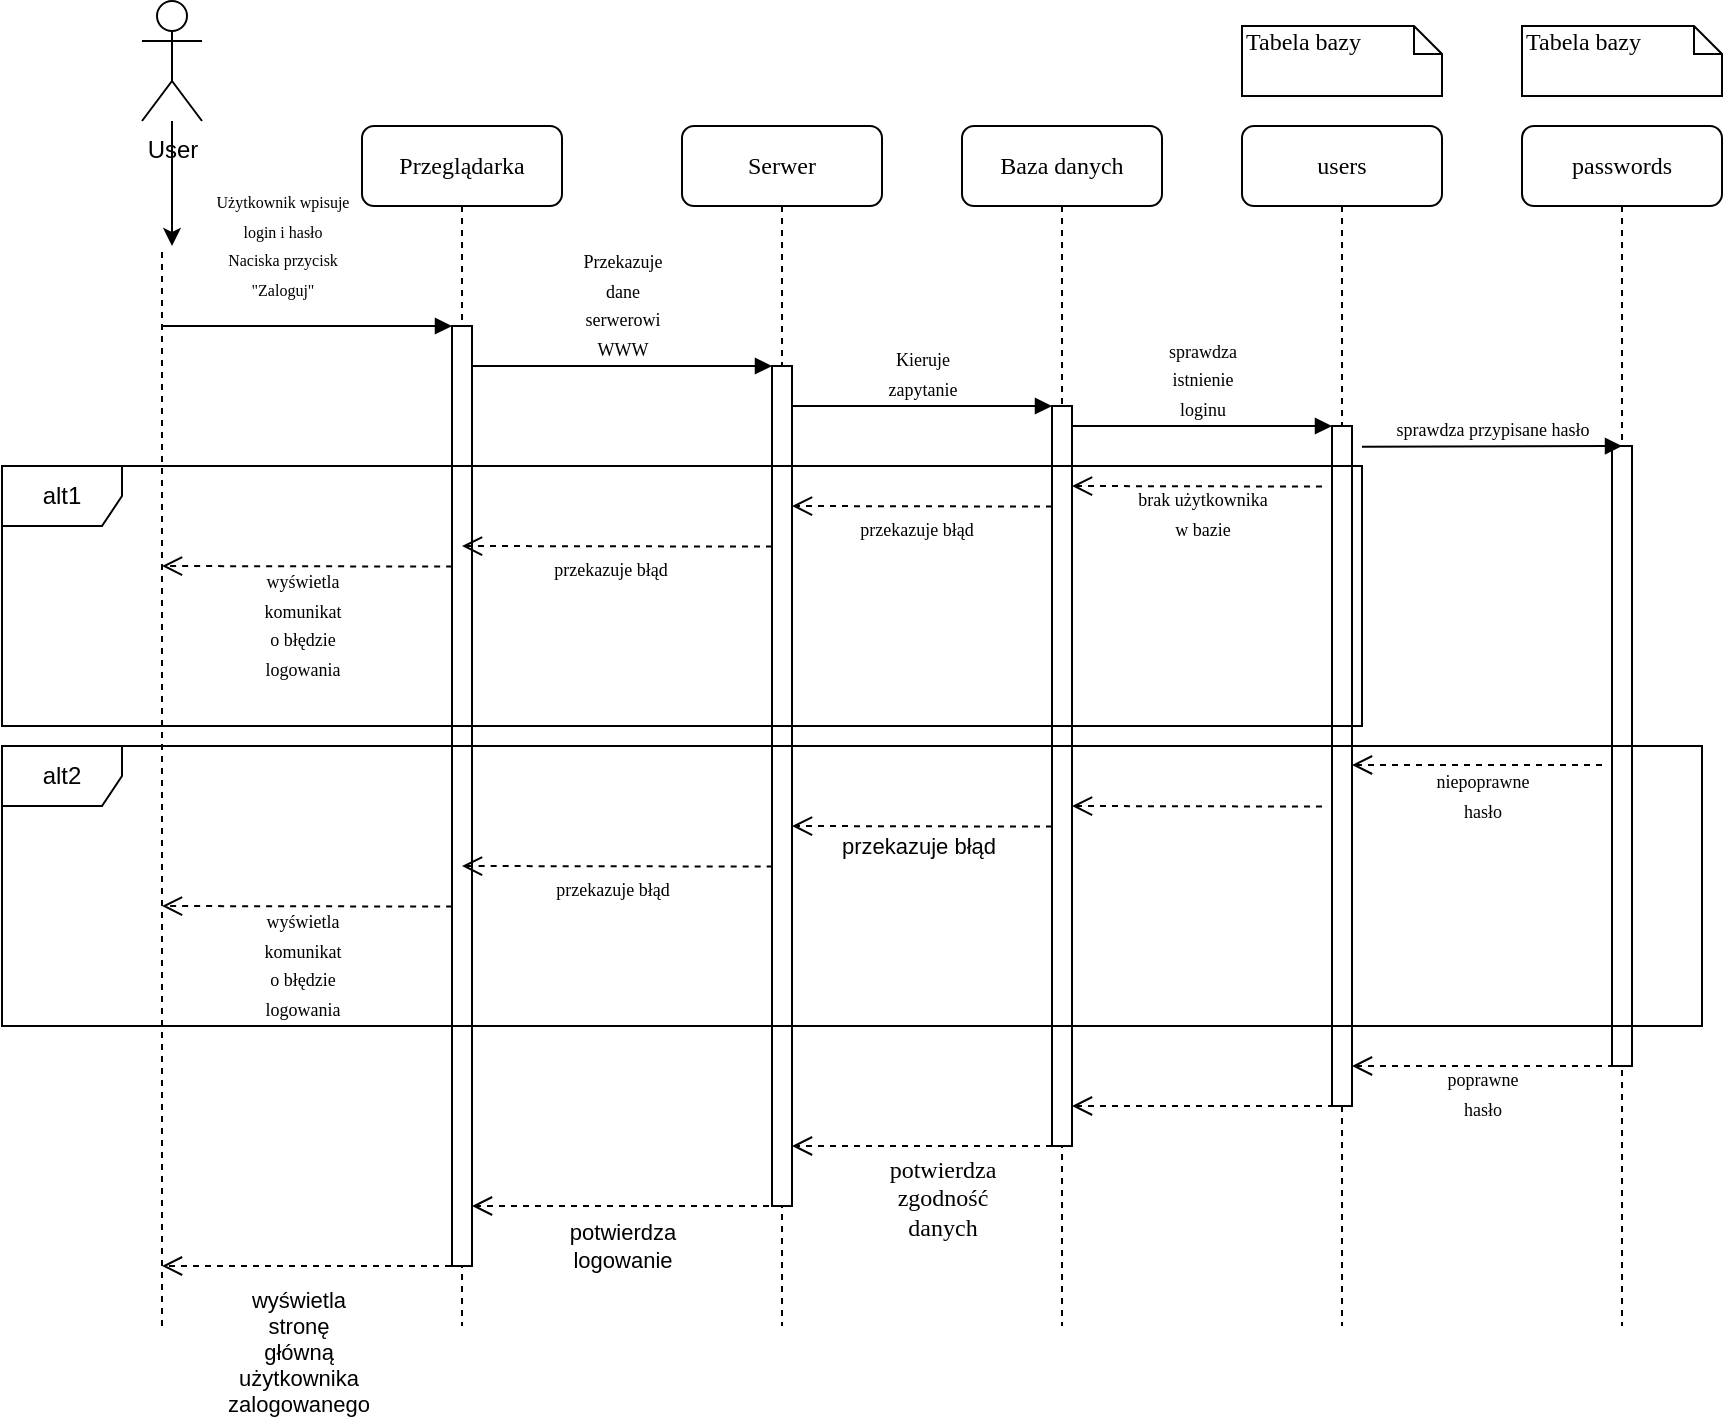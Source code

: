 <mxfile version="14.4.8" type="device"><diagram name="Page-1" id="13e1069c-82ec-6db2-03f1-153e76fe0fe0"><mxGraphModel dx="1038" dy="580" grid="1" gridSize="10" guides="1" tooltips="1" connect="1" arrows="1" fold="1" page="1" pageScale="1" pageWidth="1100" pageHeight="850" background="#ffffff" math="0" shadow="0"><root><mxCell id="0"/><mxCell id="1" parent="0"/><mxCell id="7baba1c4bc27f4b0-2" value="Przeglądarka" style="shape=umlLifeline;perimeter=lifelinePerimeter;whiteSpace=wrap;html=1;container=1;collapsible=0;recursiveResize=0;outlineConnect=0;rounded=1;shadow=0;comic=0;labelBackgroundColor=none;strokeWidth=1;fontFamily=Verdana;fontSize=12;align=center;" parent="1" vertex="1"><mxGeometry x="240" y="80" width="100" height="600" as="geometry"/></mxCell><mxCell id="7baba1c4bc27f4b0-10" value="" style="html=1;points=[];perimeter=orthogonalPerimeter;rounded=0;shadow=0;comic=0;labelBackgroundColor=none;strokeWidth=1;fontFamily=Verdana;fontSize=12;align=center;" parent="7baba1c4bc27f4b0-2" vertex="1"><mxGeometry x="45" y="100" width="10" height="470" as="geometry"/></mxCell><mxCell id="7baba1c4bc27f4b0-3" value="Serwer" style="shape=umlLifeline;perimeter=lifelinePerimeter;whiteSpace=wrap;html=1;container=1;collapsible=0;recursiveResize=0;outlineConnect=0;rounded=1;shadow=0;comic=0;labelBackgroundColor=none;strokeWidth=1;fontFamily=Verdana;fontSize=12;align=center;" parent="1" vertex="1"><mxGeometry x="400" y="80" width="100" height="600" as="geometry"/></mxCell><mxCell id="1DXQoVr-y2F1LFDIfK7H-14" value="" style="html=1;points=[];perimeter=orthogonalPerimeter;rounded=0;shadow=0;comic=0;labelBackgroundColor=none;strokeWidth=1;fontFamily=Verdana;fontSize=12;align=center;" vertex="1" parent="7baba1c4bc27f4b0-3"><mxGeometry x="45" y="120" width="10" height="420" as="geometry"/></mxCell><mxCell id="7baba1c4bc27f4b0-4" value="Baza danych" style="shape=umlLifeline;perimeter=lifelinePerimeter;whiteSpace=wrap;html=1;container=1;collapsible=0;recursiveResize=0;outlineConnect=0;rounded=1;shadow=0;comic=0;labelBackgroundColor=none;strokeWidth=1;fontFamily=Verdana;fontSize=12;align=center;" parent="1" vertex="1"><mxGeometry x="540" y="80" width="100" height="600" as="geometry"/></mxCell><mxCell id="7baba1c4bc27f4b0-5" value="users" style="shape=umlLifeline;perimeter=lifelinePerimeter;whiteSpace=wrap;html=1;container=1;collapsible=0;recursiveResize=0;outlineConnect=0;rounded=1;shadow=0;comic=0;labelBackgroundColor=none;strokeWidth=1;fontFamily=Verdana;fontSize=12;align=center;" parent="1" vertex="1"><mxGeometry x="680" y="80" width="100" height="600" as="geometry"/></mxCell><mxCell id="7baba1c4bc27f4b0-6" value="passwords" style="shape=umlLifeline;perimeter=lifelinePerimeter;whiteSpace=wrap;html=1;container=1;collapsible=0;recursiveResize=0;outlineConnect=0;rounded=1;shadow=0;comic=0;labelBackgroundColor=none;strokeWidth=1;fontFamily=Verdana;fontSize=12;align=center;" parent="1" vertex="1"><mxGeometry x="820" y="80" width="100" height="600" as="geometry"/></mxCell><mxCell id="1DXQoVr-y2F1LFDIfK7H-21" value="" style="html=1;points=[];perimeter=orthogonalPerimeter;rounded=0;shadow=0;comic=0;labelBackgroundColor=none;strokeWidth=1;fontFamily=Verdana;fontSize=12;align=center;" vertex="1" parent="7baba1c4bc27f4b0-6"><mxGeometry x="45" y="160" width="10" height="310" as="geometry"/></mxCell><mxCell id="7baba1c4bc27f4b0-16" value="" style="html=1;points=[];perimeter=orthogonalPerimeter;rounded=0;shadow=0;comic=0;labelBackgroundColor=none;strokeWidth=1;fontFamily=Verdana;fontSize=12;align=center;" parent="1" vertex="1"><mxGeometry x="585" y="220" width="10" height="370" as="geometry"/></mxCell><mxCell id="7baba1c4bc27f4b0-17" value="&lt;font style=&quot;font-size: 9px&quot;&gt;Kieruje&lt;br&gt;zapytanie&lt;br&gt;&lt;/font&gt;" style="html=1;verticalAlign=bottom;endArrow=block;labelBackgroundColor=none;fontFamily=Verdana;fontSize=12;edgeStyle=elbowEdgeStyle;elbow=vertical;" parent="1" target="7baba1c4bc27f4b0-16" edge="1"><mxGeometry relative="1" as="geometry"><mxPoint x="455" y="220" as="sourcePoint"/><Array as="points"><mxPoint x="460" y="220"/></Array></mxGeometry></mxCell><mxCell id="7baba1c4bc27f4b0-19" value="" style="html=1;points=[];perimeter=orthogonalPerimeter;rounded=0;shadow=0;comic=0;labelBackgroundColor=none;strokeWidth=1;fontFamily=Verdana;fontSize=12;align=center;" parent="1" vertex="1"><mxGeometry x="725" y="230" width="10" height="340" as="geometry"/></mxCell><mxCell id="7baba1c4bc27f4b0-20" value="&lt;font style=&quot;font-size: 9px&quot;&gt;sprawdza&lt;br&gt;istnienie&lt;br&gt;loginu&lt;/font&gt;" style="html=1;verticalAlign=bottom;endArrow=block;entryX=0;entryY=0;labelBackgroundColor=none;fontFamily=Verdana;fontSize=12;edgeStyle=elbowEdgeStyle;elbow=vertical;" parent="1" source="7baba1c4bc27f4b0-16" target="7baba1c4bc27f4b0-19" edge="1"><mxGeometry relative="1" as="geometry"><mxPoint x="650" y="230" as="sourcePoint"/></mxGeometry></mxCell><mxCell id="7baba1c4bc27f4b0-21" value="" style="html=1;verticalAlign=bottom;endArrow=open;dashed=1;endSize=8;labelBackgroundColor=none;fontFamily=Verdana;fontSize=12;edgeStyle=elbowEdgeStyle;elbow=vertical;" parent="1" target="7baba1c4bc27f4b0-16" edge="1"><mxGeometry x="-0.07" y="20" relative="1" as="geometry"><mxPoint x="600" y="360" as="targetPoint"/><Array as="points"><mxPoint x="700" y="570"/><mxPoint x="640" y="560"/><mxPoint x="660" y="510"/><mxPoint x="690" y="400"/><mxPoint x="700" y="390"/><mxPoint x="660" y="360"/></Array><mxPoint x="726" y="570" as="sourcePoint"/><mxPoint as="offset"/></mxGeometry></mxCell><mxCell id="7baba1c4bc27f4b0-11" value="&lt;font style=&quot;font-size: 8px&quot;&gt;Użytkownik wpisuje&lt;br&gt;login i hasło&lt;br&gt;Naciska przycisk &lt;br&gt;&quot;Zaloguj&quot;&lt;/font&gt;" style="html=1;verticalAlign=bottom;endArrow=block;entryX=0;entryY=0;labelBackgroundColor=none;fontFamily=Verdana;fontSize=12;edgeStyle=elbowEdgeStyle;elbow=vertical;" parent="1" target="7baba1c4bc27f4b0-10" edge="1"><mxGeometry x="-0.172" y="10" relative="1" as="geometry"><mxPoint x="140" y="180" as="sourcePoint"/><mxPoint as="offset"/></mxGeometry></mxCell><mxCell id="7baba1c4bc27f4b0-14" value="&lt;font style=&quot;font-size: 9px&quot;&gt;Przekazuje&lt;br&gt;dane&lt;br&gt;serwerowi&lt;br&gt;WWW&lt;/font&gt;" style="html=1;verticalAlign=bottom;endArrow=block;entryX=0;entryY=0;labelBackgroundColor=none;fontFamily=Verdana;fontSize=12;edgeStyle=elbowEdgeStyle;elbow=vertical;" parent="1" source="7baba1c4bc27f4b0-10" edge="1"><mxGeometry relative="1" as="geometry"><mxPoint x="370" y="200" as="sourcePoint"/><mxPoint x="445" y="200.0" as="targetPoint"/></mxGeometry></mxCell><mxCell id="7baba1c4bc27f4b0-44" value="Tabela bazy" style="shape=note;whiteSpace=wrap;html=1;size=14;verticalAlign=top;align=left;spacingTop=-6;rounded=0;shadow=0;comic=0;labelBackgroundColor=none;strokeWidth=1;fontFamily=Verdana;fontSize=12" parent="1" vertex="1"><mxGeometry x="680" y="30" width="100" height="35" as="geometry"/></mxCell><mxCell id="7baba1c4bc27f4b0-45" value="Tabela bazy" style="shape=note;whiteSpace=wrap;html=1;size=14;verticalAlign=top;align=left;spacingTop=-6;rounded=0;shadow=0;comic=0;labelBackgroundColor=none;strokeWidth=1;fontFamily=Verdana;fontSize=12" parent="1" vertex="1"><mxGeometry x="820" y="30" width="100" height="35" as="geometry"/></mxCell><mxCell id="1DXQoVr-y2F1LFDIfK7H-8" value="" style="edgeStyle=orthogonalEdgeStyle;rounded=0;orthogonalLoop=1;jettySize=auto;html=1;" edge="1" parent="1" source="1DXQoVr-y2F1LFDIfK7H-5"><mxGeometry relative="1" as="geometry"><mxPoint x="145" y="140" as="targetPoint"/></mxGeometry></mxCell><object label="User&lt;br&gt;" id="1DXQoVr-y2F1LFDIfK7H-5"><mxCell style="shape=umlActor;verticalLabelPosition=bottom;verticalAlign=top;html=1;" vertex="1" parent="1"><mxGeometry x="130" y="17.5" width="30" height="60" as="geometry"/></mxCell></object><mxCell id="1DXQoVr-y2F1LFDIfK7H-11" value="" style="endArrow=none;dashed=1;html=1;" edge="1" parent="1"><mxGeometry width="50" height="50" relative="1" as="geometry"><mxPoint x="140" y="680" as="sourcePoint"/><mxPoint x="140" y="140" as="targetPoint"/><Array as="points"><mxPoint x="140" y="180"/></Array></mxGeometry></mxCell><mxCell id="1DXQoVr-y2F1LFDIfK7H-15" value="&lt;font style=&quot;font-size: 9px&quot;&gt;sprawdza przypisane hasło&lt;/font&gt;" style="html=1;verticalAlign=bottom;endArrow=block;entryX=0;entryY=0;labelBackgroundColor=none;fontFamily=Verdana;fontSize=12;edgeStyle=elbowEdgeStyle;elbow=vertical;" edge="1" parent="1"><mxGeometry relative="1" as="geometry"><mxPoint x="740" y="240.333" as="sourcePoint"/><mxPoint x="870" y="240.0" as="targetPoint"/></mxGeometry></mxCell><mxCell id="1DXQoVr-y2F1LFDIfK7H-19" value="potwierdza&lt;br&gt;zgodność&lt;br&gt;danych" style="html=1;verticalAlign=bottom;endArrow=open;dashed=1;endSize=8;labelBackgroundColor=none;fontFamily=Verdana;fontSize=12;edgeStyle=elbowEdgeStyle;elbow=vertical;" edge="1" parent="1" target="1DXQoVr-y2F1LFDIfK7H-14"><mxGeometry x="-0.154" y="50" relative="1" as="geometry"><mxPoint x="460" y="590" as="targetPoint"/><Array as="points"><mxPoint x="520" y="590"/><mxPoint x="560" y="580"/><mxPoint x="520" y="520"/><mxPoint x="530" y="440"/><mxPoint x="570" y="430"/><mxPoint x="525" y="400"/><mxPoint x="525" y="350"/></Array><mxPoint x="585" y="590" as="sourcePoint"/><mxPoint as="offset"/></mxGeometry></mxCell><mxCell id="1DXQoVr-y2F1LFDIfK7H-20" value="" style="html=1;verticalAlign=bottom;endArrow=open;dashed=1;endSize=8;labelBackgroundColor=none;fontFamily=Verdana;fontSize=12;edgeStyle=elbowEdgeStyle;elbow=vertical;" edge="1" parent="1" source="7baba1c4bc27f4b0-3" target="7baba1c4bc27f4b0-10"><mxGeometry x="0.029" y="30" relative="1" as="geometry"><mxPoint x="299.997" y="425" as="targetPoint"/><Array as="points"><mxPoint x="360" y="620"/><mxPoint x="390" y="540"/><mxPoint x="380" y="450"/><mxPoint x="410" y="400"/><mxPoint x="350" y="420"/><mxPoint x="420" y="405"/><mxPoint x="375.33" y="425"/></Array><mxPoint x="435.33" y="425" as="sourcePoint"/><mxPoint as="offset"/></mxGeometry></mxCell><mxCell id="1DXQoVr-y2F1LFDIfK7H-45" value="potwierdza&lt;br&gt;logowanie" style="edgeLabel;html=1;align=center;verticalAlign=middle;resizable=0;points=[];" vertex="1" connectable="0" parent="1DXQoVr-y2F1LFDIfK7H-20"><mxGeometry x="-0.064" y="3" relative="1" as="geometry"><mxPoint x="-7.5" y="17" as="offset"/></mxGeometry></mxCell><mxCell id="1DXQoVr-y2F1LFDIfK7H-25" value="&lt;font style=&quot;font-size: 9px&quot;&gt;brak użytkownika&lt;br&gt;w bazie&lt;br&gt;&lt;/font&gt;" style="html=1;verticalAlign=bottom;endArrow=open;dashed=1;endSize=8;labelBackgroundColor=none;fontFamily=Verdana;fontSize=12;edgeStyle=elbowEdgeStyle;elbow=vertical;" edge="1" parent="1"><mxGeometry x="-0.038" y="30" relative="1" as="geometry"><mxPoint x="595" y="260" as="targetPoint"/><Array as="points"><mxPoint x="690" y="260"/><mxPoint x="690" y="250.0"/><mxPoint x="690" y="260"/><mxPoint x="690" y="220"/><mxPoint x="650" y="260"/></Array><mxPoint x="720" y="260.29" as="sourcePoint"/><mxPoint as="offset"/></mxGeometry></mxCell><mxCell id="1DXQoVr-y2F1LFDIfK7H-26" value="&lt;font style=&quot;font-size: 9px&quot;&gt;przekazuje błąd&lt;br&gt;&lt;/font&gt;" style="html=1;verticalAlign=bottom;endArrow=open;dashed=1;endSize=8;labelBackgroundColor=none;fontFamily=Verdana;fontSize=12;edgeStyle=elbowEdgeStyle;elbow=vertical;" edge="1" parent="1" target="1DXQoVr-y2F1LFDIfK7H-14"><mxGeometry x="0.042" y="20" relative="1" as="geometry"><mxPoint x="460" y="270" as="targetPoint"/><Array as="points"><mxPoint x="555" y="270"/><mxPoint x="555" y="260"/><mxPoint x="555" y="270"/><mxPoint x="555" y="230"/><mxPoint x="515" y="270"/></Array><mxPoint x="585" y="270.29" as="sourcePoint"/><mxPoint as="offset"/></mxGeometry></mxCell><mxCell id="1DXQoVr-y2F1LFDIfK7H-27" value="&lt;font style=&quot;font-size: 9px&quot;&gt;przekazuje błąd&lt;br&gt;&lt;/font&gt;" style="html=1;verticalAlign=bottom;endArrow=open;dashed=1;endSize=8;labelBackgroundColor=none;fontFamily=Verdana;fontSize=12;edgeStyle=elbowEdgeStyle;elbow=vertical;" edge="1" parent="1" target="7baba1c4bc27f4b0-2"><mxGeometry x="0.042" y="20" relative="1" as="geometry"><mxPoint x="415" y="170" as="targetPoint"/><Array as="points"><mxPoint x="415" y="290"/><mxPoint x="415" y="280"/><mxPoint x="415" y="290"/><mxPoint x="415" y="250"/><mxPoint x="375" y="290"/></Array><mxPoint x="445" y="290.29" as="sourcePoint"/><mxPoint as="offset"/></mxGeometry></mxCell><mxCell id="1DXQoVr-y2F1LFDIfK7H-28" value="&lt;font style=&quot;font-size: 9px&quot;&gt;wyświetla&lt;br&gt;komunikat&lt;br&gt;o błędzie&lt;br&gt;logowania&lt;br&gt;&lt;/font&gt;" style="html=1;verticalAlign=bottom;endArrow=open;dashed=1;endSize=8;labelBackgroundColor=none;fontFamily=Verdana;fontSize=12;edgeStyle=elbowEdgeStyle;elbow=vertical;" edge="1" parent="1"><mxGeometry x="0.037" y="60" relative="1" as="geometry"><mxPoint x="140" y="300" as="targetPoint"/><Array as="points"><mxPoint x="255.07" y="300"/><mxPoint x="255.07" y="290"/><mxPoint x="255.07" y="300"/><mxPoint x="255.07" y="260"/><mxPoint x="215.07" y="300"/></Array><mxPoint x="285.07" y="300.29" as="sourcePoint"/><mxPoint as="offset"/></mxGeometry></mxCell><mxCell id="1DXQoVr-y2F1LFDIfK7H-29" value="&lt;font style=&quot;font-size: 9px&quot;&gt;niepoprawne&lt;br&gt;hasło&lt;br&gt;&lt;/font&gt;" style="html=1;verticalAlign=bottom;endArrow=open;dashed=1;endSize=8;labelBackgroundColor=none;fontFamily=Verdana;fontSize=12;edgeStyle=elbowEdgeStyle;elbow=vertical;" edge="1" parent="1"><mxGeometry x="-0.04" y="31" relative="1" as="geometry"><mxPoint x="735" y="399.5" as="targetPoint"/><Array as="points"><mxPoint x="830" y="399.5"/><mxPoint x="830" y="389.5"/><mxPoint x="830" y="399.5"/><mxPoint x="830" y="359.5"/><mxPoint x="790" y="399.5"/></Array><mxPoint x="860" y="399.5" as="sourcePoint"/><mxPoint as="offset"/></mxGeometry></mxCell><mxCell id="1DXQoVr-y2F1LFDIfK7H-31" value="&lt;font style=&quot;font-size: 9px&quot;&gt;&lt;br&gt;&lt;/font&gt;" style="html=1;verticalAlign=bottom;endArrow=open;dashed=1;endSize=8;labelBackgroundColor=none;fontFamily=Verdana;fontSize=12;edgeStyle=elbowEdgeStyle;elbow=vertical;" edge="1" parent="1"><mxGeometry x="-0.038" y="30" relative="1" as="geometry"><mxPoint x="595" y="420" as="targetPoint"/><Array as="points"><mxPoint x="690" y="420"/><mxPoint x="690" y="410"/><mxPoint x="690" y="420"/><mxPoint x="690" y="380"/><mxPoint x="650" y="420"/></Array><mxPoint x="720" y="420.29" as="sourcePoint"/><mxPoint as="offset"/></mxGeometry></mxCell><mxCell id="1DXQoVr-y2F1LFDIfK7H-32" value="&lt;font style=&quot;font-size: 9px&quot;&gt;&lt;br&gt;&lt;/font&gt;" style="html=1;verticalAlign=bottom;endArrow=open;dashed=1;endSize=8;labelBackgroundColor=none;fontFamily=Verdana;fontSize=12;edgeStyle=elbowEdgeStyle;elbow=vertical;" edge="1" parent="1"><mxGeometry x="0.002" y="30" relative="1" as="geometry"><mxPoint x="455" y="430" as="targetPoint"/><Array as="points"><mxPoint x="555" y="430"/><mxPoint x="555" y="420"/><mxPoint x="555" y="430"/><mxPoint x="555" y="390"/><mxPoint x="515" y="430"/></Array><mxPoint x="585" y="430.29" as="sourcePoint"/><mxPoint as="offset"/></mxGeometry></mxCell><mxCell id="1DXQoVr-y2F1LFDIfK7H-33" value="przekazuje błąd" style="edgeLabel;html=1;align=center;verticalAlign=middle;resizable=0;points=[];" vertex="1" connectable="0" parent="1DXQoVr-y2F1LFDIfK7H-32"><mxGeometry x="0.178" y="-3" relative="1" as="geometry"><mxPoint x="8.88" y="13" as="offset"/></mxGeometry></mxCell><mxCell id="1DXQoVr-y2F1LFDIfK7H-34" value="&lt;font style=&quot;font-size: 9px&quot;&gt;przekazuje błąd&lt;br&gt;&lt;/font&gt;" style="html=1;verticalAlign=bottom;endArrow=open;dashed=1;endSize=8;labelBackgroundColor=none;fontFamily=Verdana;fontSize=12;edgeStyle=elbowEdgeStyle;elbow=vertical;" edge="1" parent="1"><mxGeometry x="0.042" y="20" relative="1" as="geometry"><mxPoint x="289.997" y="450" as="targetPoint"/><Array as="points"><mxPoint x="415.33" y="450"/><mxPoint x="415.33" y="440"/><mxPoint x="415.33" y="450"/><mxPoint x="415.33" y="410"/><mxPoint x="375.33" y="450"/></Array><mxPoint x="445.33" y="450.29" as="sourcePoint"/><mxPoint as="offset"/></mxGeometry></mxCell><mxCell id="1DXQoVr-y2F1LFDIfK7H-35" value="&lt;font style=&quot;font-size: 9px&quot;&gt;wyświetla&lt;br&gt;komunikat&lt;br&gt;o błędzie&lt;br&gt;logowania&lt;br&gt;&lt;/font&gt;" style="html=1;verticalAlign=bottom;endArrow=open;dashed=1;endSize=8;labelBackgroundColor=none;fontFamily=Verdana;fontSize=12;edgeStyle=elbowEdgeStyle;elbow=vertical;" edge="1" parent="1"><mxGeometry x="0.037" y="60" relative="1" as="geometry"><mxPoint x="140" y="470" as="targetPoint"/><Array as="points"><mxPoint x="255.07" y="470"/><mxPoint x="255.07" y="460"/><mxPoint x="255.07" y="470"/><mxPoint x="255.07" y="430"/><mxPoint x="215.07" y="470"/></Array><mxPoint x="285.07" y="470.29" as="sourcePoint"/><mxPoint as="offset"/></mxGeometry></mxCell><mxCell id="1DXQoVr-y2F1LFDIfK7H-38" value="alt1" style="shape=umlFrame;whiteSpace=wrap;html=1;" vertex="1" parent="1"><mxGeometry x="60" y="250" width="680" height="130" as="geometry"/></mxCell><mxCell id="1DXQoVr-y2F1LFDIfK7H-42" value="alt2" style="shape=umlFrame;whiteSpace=wrap;html=1;" vertex="1" parent="1"><mxGeometry x="60" y="390" width="850" height="140" as="geometry"/></mxCell><mxCell id="1DXQoVr-y2F1LFDIfK7H-43" value="&lt;font style=&quot;font-size: 9px&quot;&gt;poprawne&lt;br&gt;hasło&lt;/font&gt;" style="html=1;verticalAlign=bottom;endArrow=open;dashed=1;endSize=8;labelBackgroundColor=none;fontFamily=Verdana;fontSize=12;edgeStyle=elbowEdgeStyle;elbow=vertical;" edge="1" parent="1"><mxGeometry x="0.008" y="30" relative="1" as="geometry"><mxPoint x="735" y="550" as="targetPoint"/><Array as="points"><mxPoint x="780" y="550"/><mxPoint x="800" y="500"/><mxPoint x="830" y="390"/><mxPoint x="840" y="380"/><mxPoint x="800" y="350"/></Array><mxPoint x="866" y="550" as="sourcePoint"/><mxPoint as="offset"/></mxGeometry></mxCell><mxCell id="1DXQoVr-y2F1LFDIfK7H-44" value="" style="html=1;verticalAlign=bottom;endArrow=open;dashed=1;endSize=8;labelBackgroundColor=none;fontFamily=Verdana;fontSize=12;edgeStyle=elbowEdgeStyle;elbow=vertical;" edge="1" parent="1"><mxGeometry x="0.029" y="30" relative="1" as="geometry"><mxPoint x="140" y="650" as="targetPoint"/><Array as="points"><mxPoint x="195" y="650"/><mxPoint x="225" y="570"/><mxPoint x="215" y="480"/><mxPoint x="245" y="430"/><mxPoint x="185" y="450"/><mxPoint x="255" y="435"/><mxPoint x="210.33" y="455"/></Array><mxPoint x="284.5" y="650" as="sourcePoint"/><mxPoint as="offset"/></mxGeometry></mxCell><mxCell id="1DXQoVr-y2F1LFDIfK7H-46" value="wyświetla&lt;br&gt;stronę&lt;br&gt;główną&lt;br&gt;użytkownika&lt;br&gt;zalogowanego" style="edgeLabel;html=1;align=center;verticalAlign=middle;resizable=0;points=[];" vertex="1" connectable="0" parent="1"><mxGeometry x="370" y="680" as="geometry"><mxPoint x="-162" y="13" as="offset"/></mxGeometry></mxCell></root></mxGraphModel></diagram></mxfile>